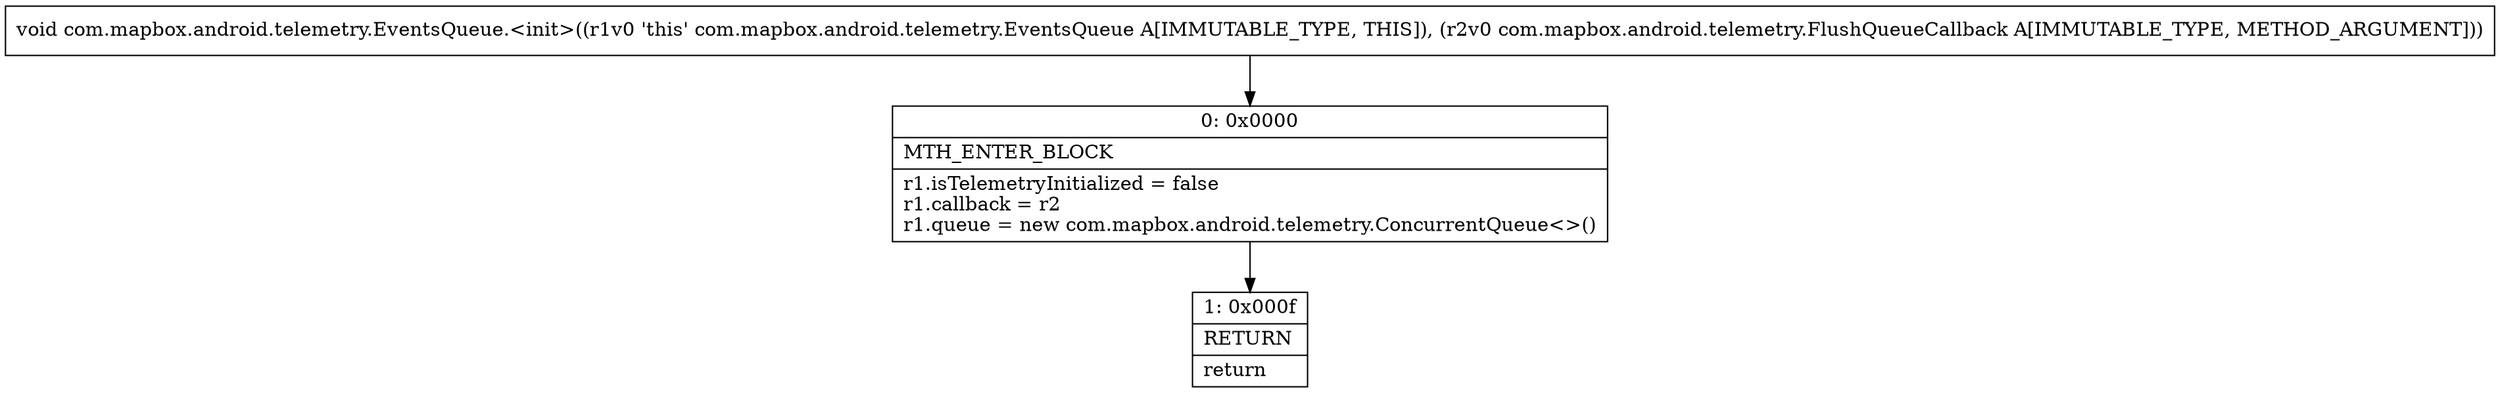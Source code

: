 digraph "CFG forcom.mapbox.android.telemetry.EventsQueue.\<init\>(Lcom\/mapbox\/android\/telemetry\/FlushQueueCallback;)V" {
Node_0 [shape=record,label="{0\:\ 0x0000|MTH_ENTER_BLOCK\l|r1.isTelemetryInitialized = false\lr1.callback = r2\lr1.queue = new com.mapbox.android.telemetry.ConcurrentQueue\<\>()\l}"];
Node_1 [shape=record,label="{1\:\ 0x000f|RETURN\l|return\l}"];
MethodNode[shape=record,label="{void com.mapbox.android.telemetry.EventsQueue.\<init\>((r1v0 'this' com.mapbox.android.telemetry.EventsQueue A[IMMUTABLE_TYPE, THIS]), (r2v0 com.mapbox.android.telemetry.FlushQueueCallback A[IMMUTABLE_TYPE, METHOD_ARGUMENT])) }"];
MethodNode -> Node_0;
Node_0 -> Node_1;
}

